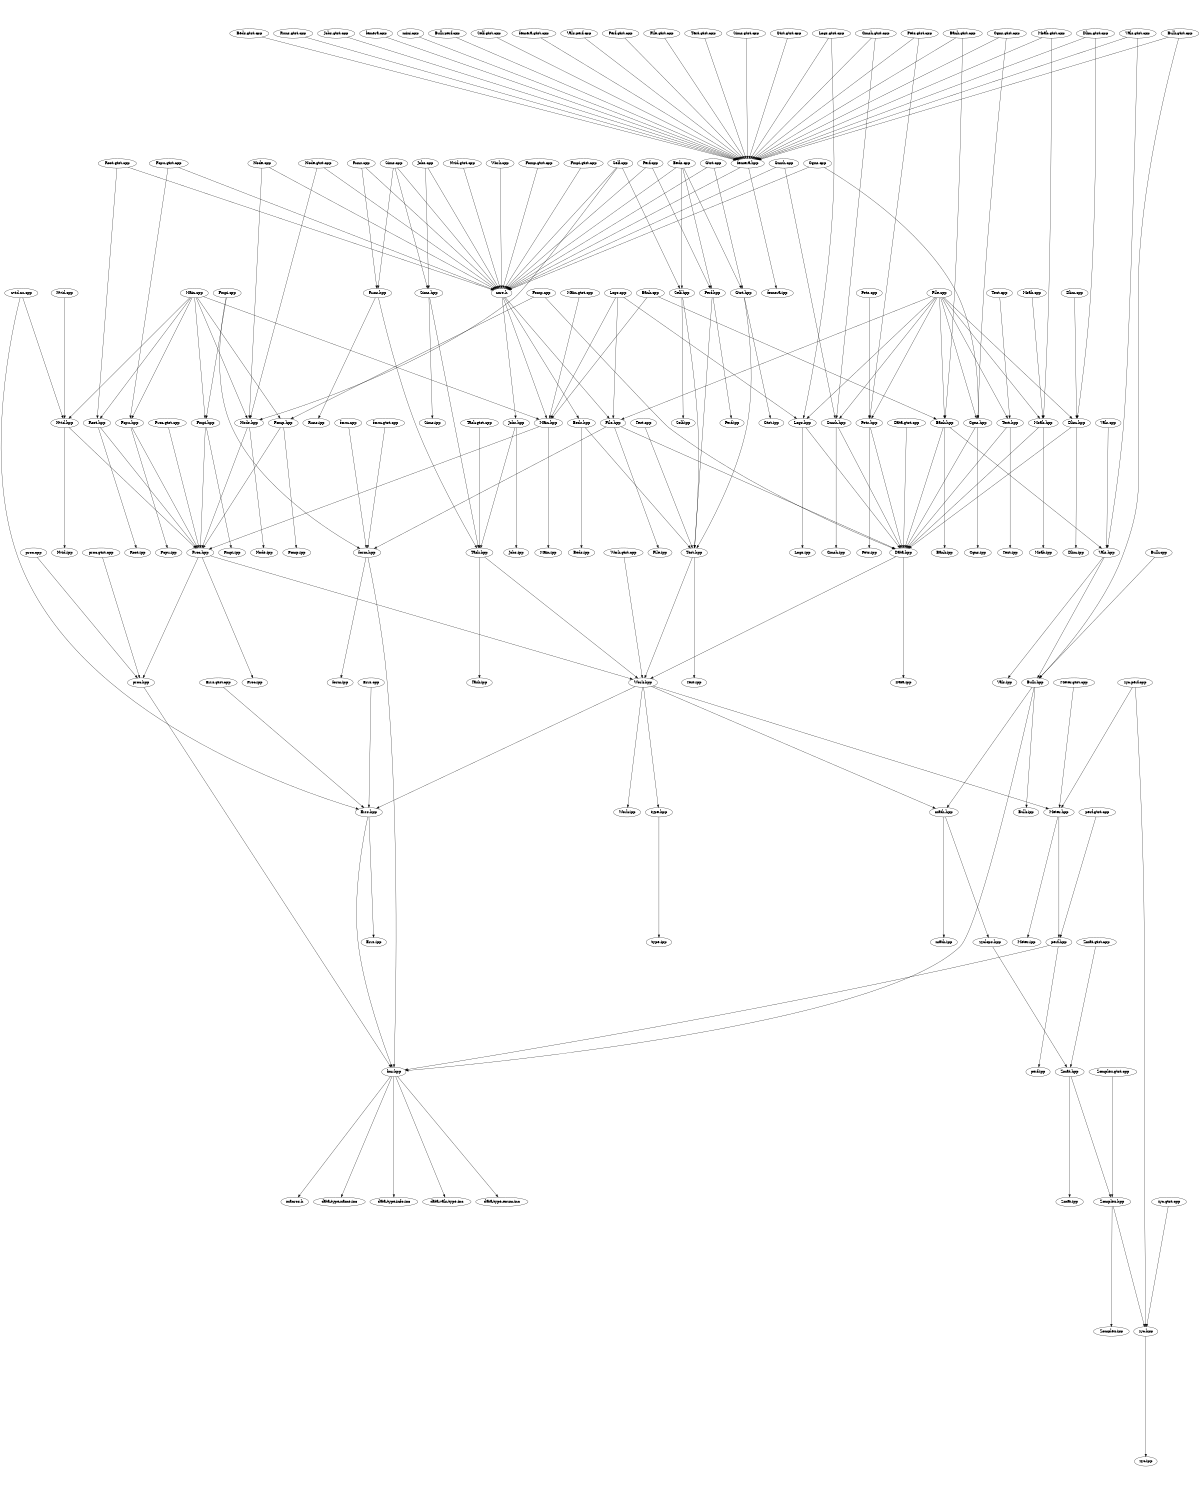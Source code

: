 digraph "source tree" {
    overlap=scale;
    size="8,10";
    ratio="fill";
    fontsize="16";
    fontname="Helvetica";
	clusterrank="local";
	"Logs.cpp" -> "Logs.hpp"
	"Self.cpp" -> "Self.hpp"
	"Fcpu.hpp" -> "Fcpu.ipp"
	"Gmsh.gtst.cpp" -> "femera.hpp"
	"Main.cpp" -> "Fmpi.hpp"
	"form.gtst.cpp" -> "form.hpp"
	"Perf.hpp" -> "Test.hpp"
	"Fcpu.gtst.cpp" -> "Fcpu.hpp"
	"Jobs.hpp" -> "Task.hpp"
	"Jobs.cpp" -> "Sims.hpp"
	"Bank.hpp" -> "Data.hpp"
	"Root.gtst.cpp" -> "core.h"
	"File.cpp" -> "File.hpp"
	"fmr.hpp" -> "data-type-info.inc"
	"Node.gtst.cpp" -> "core.h"
	"core.h" -> "Main.hpp"
	"Fcpu.gtst.cpp" -> "core.h"
	"Logs.cpp" -> "Main.hpp"
	"Nvid.hpp" -> "Proc.hpp"
	"Jobs.gtst.cpp" -> "femera.hpp"
	"form.hpp" -> "fmr.hpp"
	"Bulk.gtst.cpp" -> "Bulk.hpp"
	"Fomp.hpp" -> "Proc.hpp"
	"femera.cpp" -> "femera.hpp"
	"Logs.hpp" -> "Data.hpp"
	"Pets.gtst.cpp" -> "Pets.hpp"
	"Bank.cpp" -> "Main.hpp"
	"fmr.hpp" -> "data-vals-type.inc"
	"Gmsh.hpp" -> "Gmsh.ipp"
	"Fmpi.hpp" -> "Proc.hpp"
	"Beds.cpp" -> "Gtst.hpp"
	"Work.hpp" -> "Errs.hpp"
	"Gmsh.cpp" -> "Gmsh.hpp"
	"zyc.perf.cpp" -> "Meter.hpp"
	"math.hpp" -> "zyclops.hpp"
	"Pets.gtst.cpp" -> "femera.hpp"
	"perf.hpp" -> "perf.ipp"
	"proc.hpp" -> "fmr.hpp"
	"Proc.hpp" -> "Proc.ipp"
	"Logs.hpp" -> "Logs.ipp"
	"File.cpp" -> "Bank.hpp"
	"Vals.hpp" -> "Vals.ipp"
	"Node.cpp" -> "core.h"
	"Data.hpp" -> "Data.ipp"
	"core.h" -> "Jobs.hpp"
	"Fomp.hpp" -> "Fomp.ipp"
	"File.hpp" -> "form.hpp"
	"Bank.hpp" -> "Vals.hpp"
	"File.cpp" -> "Logs.hpp"
	"Moab.gtst.cpp" -> "femera.hpp"
	"Bank.cpp" -> "Bank.hpp"
	"Zmat.gtst.cpp" -> "Zmat.hpp"
	"Text.hpp" -> "Text.ipp"
	"Root.hpp" -> "Root.ipp"
	"Bank.gtst.cpp" -> "Bank.hpp"
	"Fmpi.hpp" -> "Fmpi.ipp"
	"mini.cpp" -> "femera.hpp"
	"math.hpp" -> "math.ipp"
	"fmr.hpp" -> "data-type-enum.inc"
	"Moab.hpp" -> "Data.hpp"
	"proc.gtst.cpp" -> "proc.hpp"
	"Task.hpp" -> "Task.ipp"
	"Self.cpp" -> "Node.hpp"
	"Work.hpp" -> "math.hpp"
	"Work.hpp" -> "Work.ipp"
	"Gtst.hpp" -> "Test.hpp"
	"Logs.gtst.cpp" -> "femera.hpp"
	"Bulk.perf.cpp" -> "femera.hpp"
	"Zmat.hpp" -> "Zmat.ipp"
	"Self.gtst.cpp" -> "femera.hpp"
	"Moab.hpp" -> "Moab.ipp"
	"Node.hpp" -> "Proc.hpp"
	"Nvid.cpp" -> "Nvid.hpp"
	"Dlim.gtst.cpp" -> "Dlim.hpp"
	"Runs.hpp" -> "Task.hpp"
	"femera.gtst.cpp" -> "femera.hpp"
	"fmr.hpp" -> "macros.h"
	"Beds.hpp" -> "Beds.ipp"
	"Errs.cpp" -> "Errs.hpp"
	"Task.hpp" -> "Work.hpp"
	"Vals.perf.cpp" -> "femera.hpp"
	"Sims.cpp" -> "Sims.hpp"
	"Logs.cpp" -> "File.hpp"
	"Main.hpp" -> "Proc.hpp"
	"Meter.gtst.cpp" -> "Meter.hpp"
	"Proc.gtst.cpp" -> "Proc.hpp"
	"Gtst.cpp" -> "core.h"
	"Gtst.cpp" -> "Gtst.hpp"
	"Self.cpp" -> "core.h"
	"Bank.gtst.cpp" -> "femera.hpp"
	"Pets.hpp" -> "Data.hpp"
	"Zmat.hpp" -> "Zomplex.hpp"
	"Work.hpp" -> "type.hpp"
	"femera.hpp" -> "femera.ipp"
	"Fmpi.gtst.cpp" -> "core.h"
	"Nvid.gtst.cpp" -> "core.h"
	"Perf.gtst.cpp" -> "femera.hpp"
	"Main.cpp" -> "Nvid.hpp"
	"Cgns.hpp" -> "Cgns.ipp"
	"File.gtst.cpp" -> "femera.hpp"
	"zyclops.hpp" -> "Zmat.hpp"
	"Gmsh.gtst.cpp" -> "Gmsh.hpp"
	"Zomplex.hpp" -> "zyc.hpp"
	"nvid.cu.cpp" -> "Nvid.hpp"
	"Bulk.cpp" -> "Bulk.hpp"
	"File.cpp" -> "Dlim.hpp"
	"Beds.cpp" -> "core.h"
	"Perf.hpp" -> "Perf.ipp"
	"zyc.perf.cpp" -> "zyc.hpp"
	"Jobs.cpp" -> "core.h"
	"Dlim.hpp" -> "Dlim.ipp"
	"Fcpu.hpp" -> "Proc.hpp"
	"Sims.cpp" -> "core.h"
	"Beds.cpp" -> "Perf.hpp"
	"Fmpi.cpp" -> "Fmpi.hpp"
	"Task.gtst.cpp" -> "Task.hpp"
	"File.cpp" -> "Cgns.hpp"
	"File.cpp" -> "Text.hpp"
	"Cgns.gtst.cpp" -> "femera.hpp"
	"fmr.hpp" -> "data-type-name.inc"
	"zyc.gtst.cpp" -> "zyc.hpp"
	"Bank.hpp" -> "Bank.ipp"
	"Sims.hpp" -> "Task.hpp"
	"Perf.cpp" -> "core.h"
	"Main.cpp" -> "Root.hpp"
	"Work.gtst.cpp" -> "Work.hpp"
	"Errs.hpp" -> "Errs.ipp"
	"perf.hpp" -> "fmr.hpp"
	"nvid.cu.cpp" -> "Errs.hpp"
	"Text.gtst.cpp" -> "femera.hpp"
	"Sims.cpp" -> "Runs.hpp"
	"Node.hpp" -> "Node.ipp"
	"Cgns.cpp" -> "Cgns.hpp"
	"Work.hpp" -> "Meter.hpp"
	"femera.hpp" -> "core.h"
	"core.h" -> "File.hpp"
	"Bulk.hpp" -> "math.hpp"
	"Zomplex.hpp" -> "Zomplex.ipp"
	"Root.hpp" -> "Proc.hpp"
	"Cgns.gtst.cpp" -> "Cgns.hpp"
	"Runs.cpp" -> "Runs.hpp"
	"Test.hpp" -> "Work.hpp"
	"Moab.cpp" -> "Moab.hpp"
	"Cgns.cpp" -> "core.h"
	"proc.cpp" -> "proc.hpp"
	"Main.cpp" -> "Node.hpp"
	"Fomp.cpp" -> "Fomp.hpp"
	"Errs.gtst.cpp" -> "Errs.hpp"
	"zyc.hpp" -> "zyc.ipp"
	"Node.cpp" -> "Node.hpp"
	"Text.cpp" -> "Text.hpp"
	"Beds.hpp" -> "Test.hpp"
	"Text.hpp" -> "Data.hpp"
	"type.hpp" -> "type.ipp"
	"Vals.gtst.cpp" -> "femera.hpp"
	"Self.hpp" -> "Test.hpp"
	"Gtst.hpp" -> "Gtst.ipp"
	"Moab.gtst.cpp" -> "Moab.hpp"
	"Pets.hpp" -> "Pets.ipp"
	"Data.hpp" -> "Work.hpp"
	"Bulk.gtst.cpp" -> "femera.hpp"
	"Main.cpp" -> "Fomp.hpp"
	"Perf.cpp" -> "Perf.hpp"
	"Work.cpp" -> "core.h"
	"Runs.hpp" -> "Runs.ipp"
	"Sims.gtst.cpp" -> "femera.hpp"
	"Main.hpp" -> "Main.ipp"
	"Main.cpp" -> "Main.hpp"
	"Data.gtst.cpp" -> "Data.hpp"
	"File.hpp" -> "Data.hpp"
	"Vals.cpp" -> "Vals.hpp"
	"Pets.cpp" -> "Pets.hpp"
	"File.hpp" -> "File.ipp"
	"Nvid.hpp" -> "Nvid.ipp"
	"Gmsh.hpp" -> "Data.hpp"
	"Test.hpp" -> "Test.ipp"
	"Jobs.hpp" -> "Jobs.ipp"
	"Bulk.hpp" -> "Bulk.ipp"
	"Meter.hpp" -> "Meter.ipp"
	"Logs.gtst.cpp" -> "Logs.hpp"
	"Proc.hpp" -> "proc.hpp"
	"Dlim.cpp" -> "Dlim.hpp"
	"File.cpp" -> "Gmsh.hpp"
	"Dlim.hpp" -> "Data.hpp"
	"Main.cpp" -> "Fcpu.hpp"
	"Zomplex.gtst.cpp" -> "Zomplex.hpp"
	"Fmpi.cpp" -> "form.hpp"
	"Gtst.gtst.cpp" -> "femera.hpp"
	"Vals.hpp" -> "Bulk.hpp"
	"Root.gtst.cpp" -> "Root.hpp"
	"Runs.cpp" -> "core.h"
	"Main.gtst.cpp" -> "Main.hpp"
	"File.cpp" -> "Pets.hpp"
	"Vals.gtst.cpp" -> "Vals.hpp"
	"Node.gtst.cpp" -> "Node.hpp"
	"Meter.hpp" -> "perf.hpp"
	"Bulk.hpp" -> "fmr.hpp"
	"Beds.gtst.cpp" -> "femera.hpp"
	"Test.cpp" -> "Test.hpp"
	"Dlim.gtst.cpp" -> "femera.hpp"
	"form.cpp" -> "form.hpp"
	"Self.hpp" -> "Self.ipp"
	"Runs.gtst.cpp" -> "femera.hpp"
	"Fomp.gtst.cpp" -> "core.h"
	"Errs.hpp" -> "fmr.hpp"
	"File.cpp" -> "Moab.hpp"
	"form.hpp" -> "form.ipp"
	"Sims.hpp" -> "Sims.ipp"
	"Fomp.cpp" -> "Data.hpp"
	"Gmsh.cpp" -> "core.h"
	"perf.gtst.cpp" -> "perf.hpp"
	"core.h" -> "Beds.hpp"
	"Beds.cpp" -> "Self.hpp"
	"Cgns.hpp" -> "Data.hpp"
	"Proc.hpp" -> "Work.hpp"
}
